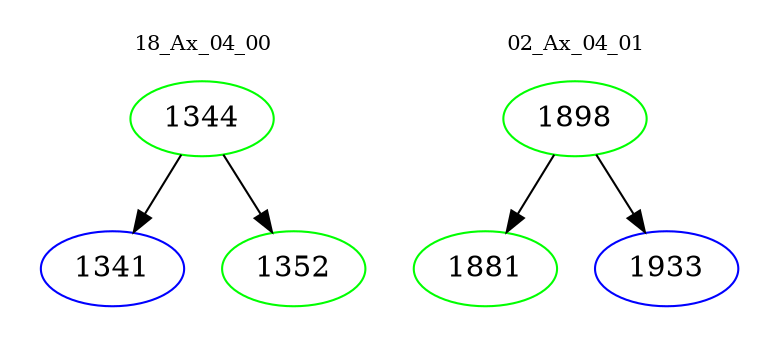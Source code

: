 digraph{
subgraph cluster_0 {
color = white
label = "18_Ax_04_00";
fontsize=10;
T0_1344 [label="1344", color="green"]
T0_1344 -> T0_1341 [color="black"]
T0_1341 [label="1341", color="blue"]
T0_1344 -> T0_1352 [color="black"]
T0_1352 [label="1352", color="green"]
}
subgraph cluster_1 {
color = white
label = "02_Ax_04_01";
fontsize=10;
T1_1898 [label="1898", color="green"]
T1_1898 -> T1_1881 [color="black"]
T1_1881 [label="1881", color="green"]
T1_1898 -> T1_1933 [color="black"]
T1_1933 [label="1933", color="blue"]
}
}
